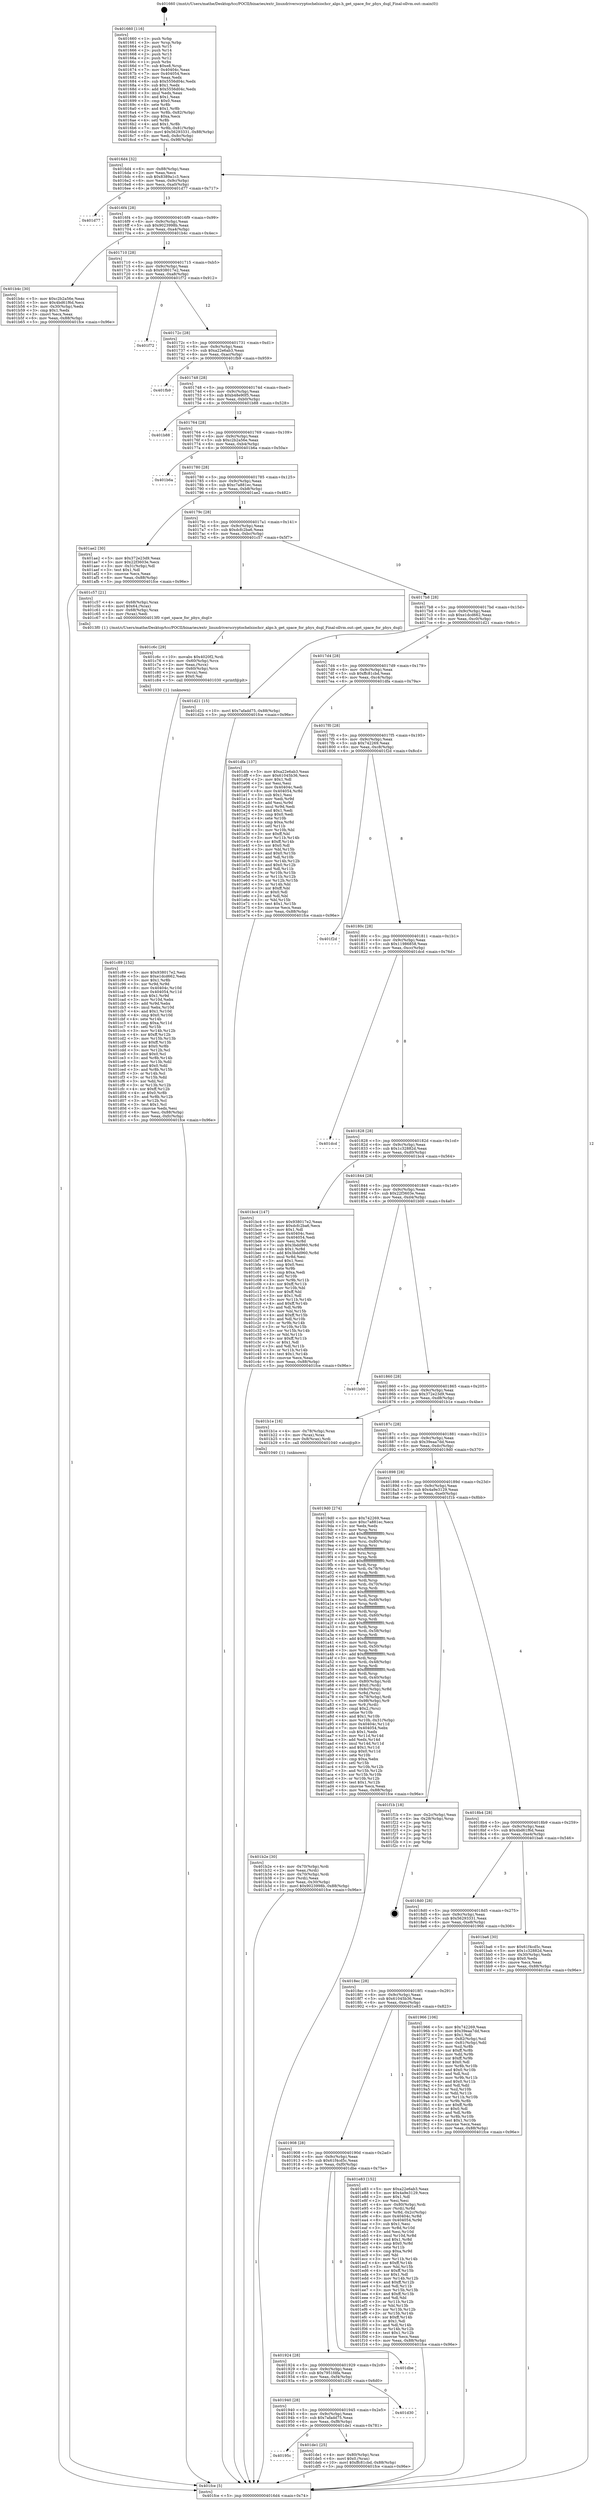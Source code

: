 digraph "0x401660" {
  label = "0x401660 (/mnt/c/Users/mathe/Desktop/tcc/POCII/binaries/extr_linuxdriverscryptochelsiochcr_algo.h_get_space_for_phys_dsgl_Final-ollvm.out::main(0))"
  labelloc = "t"
  node[shape=record]

  Entry [label="",width=0.3,height=0.3,shape=circle,fillcolor=black,style=filled]
  "0x4016d4" [label="{
     0x4016d4 [32]\l
     | [instrs]\l
     &nbsp;&nbsp;0x4016d4 \<+6\>: mov -0x88(%rbp),%eax\l
     &nbsp;&nbsp;0x4016da \<+2\>: mov %eax,%ecx\l
     &nbsp;&nbsp;0x4016dc \<+6\>: sub $0x8389a1c3,%ecx\l
     &nbsp;&nbsp;0x4016e2 \<+6\>: mov %eax,-0x9c(%rbp)\l
     &nbsp;&nbsp;0x4016e8 \<+6\>: mov %ecx,-0xa0(%rbp)\l
     &nbsp;&nbsp;0x4016ee \<+6\>: je 0000000000401d77 \<main+0x717\>\l
  }"]
  "0x401d77" [label="{
     0x401d77\l
  }", style=dashed]
  "0x4016f4" [label="{
     0x4016f4 [28]\l
     | [instrs]\l
     &nbsp;&nbsp;0x4016f4 \<+5\>: jmp 00000000004016f9 \<main+0x99\>\l
     &nbsp;&nbsp;0x4016f9 \<+6\>: mov -0x9c(%rbp),%eax\l
     &nbsp;&nbsp;0x4016ff \<+5\>: sub $0x9023998b,%eax\l
     &nbsp;&nbsp;0x401704 \<+6\>: mov %eax,-0xa4(%rbp)\l
     &nbsp;&nbsp;0x40170a \<+6\>: je 0000000000401b4c \<main+0x4ec\>\l
  }"]
  Exit [label="",width=0.3,height=0.3,shape=circle,fillcolor=black,style=filled,peripheries=2]
  "0x401b4c" [label="{
     0x401b4c [30]\l
     | [instrs]\l
     &nbsp;&nbsp;0x401b4c \<+5\>: mov $0xc2b2a56e,%eax\l
     &nbsp;&nbsp;0x401b51 \<+5\>: mov $0x4bd61f6d,%ecx\l
     &nbsp;&nbsp;0x401b56 \<+3\>: mov -0x30(%rbp),%edx\l
     &nbsp;&nbsp;0x401b59 \<+3\>: cmp $0x1,%edx\l
     &nbsp;&nbsp;0x401b5c \<+3\>: cmovl %ecx,%eax\l
     &nbsp;&nbsp;0x401b5f \<+6\>: mov %eax,-0x88(%rbp)\l
     &nbsp;&nbsp;0x401b65 \<+5\>: jmp 0000000000401fce \<main+0x96e\>\l
  }"]
  "0x401710" [label="{
     0x401710 [28]\l
     | [instrs]\l
     &nbsp;&nbsp;0x401710 \<+5\>: jmp 0000000000401715 \<main+0xb5\>\l
     &nbsp;&nbsp;0x401715 \<+6\>: mov -0x9c(%rbp),%eax\l
     &nbsp;&nbsp;0x40171b \<+5\>: sub $0x938017e2,%eax\l
     &nbsp;&nbsp;0x401720 \<+6\>: mov %eax,-0xa8(%rbp)\l
     &nbsp;&nbsp;0x401726 \<+6\>: je 0000000000401f72 \<main+0x912\>\l
  }"]
  "0x40195c" [label="{
     0x40195c\l
  }", style=dashed]
  "0x401f72" [label="{
     0x401f72\l
  }", style=dashed]
  "0x40172c" [label="{
     0x40172c [28]\l
     | [instrs]\l
     &nbsp;&nbsp;0x40172c \<+5\>: jmp 0000000000401731 \<main+0xd1\>\l
     &nbsp;&nbsp;0x401731 \<+6\>: mov -0x9c(%rbp),%eax\l
     &nbsp;&nbsp;0x401737 \<+5\>: sub $0xa22e6ab3,%eax\l
     &nbsp;&nbsp;0x40173c \<+6\>: mov %eax,-0xac(%rbp)\l
     &nbsp;&nbsp;0x401742 \<+6\>: je 0000000000401fb9 \<main+0x959\>\l
  }"]
  "0x401de1" [label="{
     0x401de1 [25]\l
     | [instrs]\l
     &nbsp;&nbsp;0x401de1 \<+4\>: mov -0x80(%rbp),%rax\l
     &nbsp;&nbsp;0x401de5 \<+6\>: movl $0x0,(%rax)\l
     &nbsp;&nbsp;0x401deb \<+10\>: movl $0xffc81cbd,-0x88(%rbp)\l
     &nbsp;&nbsp;0x401df5 \<+5\>: jmp 0000000000401fce \<main+0x96e\>\l
  }"]
  "0x401fb9" [label="{
     0x401fb9\l
  }", style=dashed]
  "0x401748" [label="{
     0x401748 [28]\l
     | [instrs]\l
     &nbsp;&nbsp;0x401748 \<+5\>: jmp 000000000040174d \<main+0xed\>\l
     &nbsp;&nbsp;0x40174d \<+6\>: mov -0x9c(%rbp),%eax\l
     &nbsp;&nbsp;0x401753 \<+5\>: sub $0xb48e90f5,%eax\l
     &nbsp;&nbsp;0x401758 \<+6\>: mov %eax,-0xb0(%rbp)\l
     &nbsp;&nbsp;0x40175e \<+6\>: je 0000000000401b88 \<main+0x528\>\l
  }"]
  "0x401940" [label="{
     0x401940 [28]\l
     | [instrs]\l
     &nbsp;&nbsp;0x401940 \<+5\>: jmp 0000000000401945 \<main+0x2e5\>\l
     &nbsp;&nbsp;0x401945 \<+6\>: mov -0x9c(%rbp),%eax\l
     &nbsp;&nbsp;0x40194b \<+5\>: sub $0x7afadd75,%eax\l
     &nbsp;&nbsp;0x401950 \<+6\>: mov %eax,-0xf8(%rbp)\l
     &nbsp;&nbsp;0x401956 \<+6\>: je 0000000000401de1 \<main+0x781\>\l
  }"]
  "0x401b88" [label="{
     0x401b88\l
  }", style=dashed]
  "0x401764" [label="{
     0x401764 [28]\l
     | [instrs]\l
     &nbsp;&nbsp;0x401764 \<+5\>: jmp 0000000000401769 \<main+0x109\>\l
     &nbsp;&nbsp;0x401769 \<+6\>: mov -0x9c(%rbp),%eax\l
     &nbsp;&nbsp;0x40176f \<+5\>: sub $0xc2b2a56e,%eax\l
     &nbsp;&nbsp;0x401774 \<+6\>: mov %eax,-0xb4(%rbp)\l
     &nbsp;&nbsp;0x40177a \<+6\>: je 0000000000401b6a \<main+0x50a\>\l
  }"]
  "0x401d30" [label="{
     0x401d30\l
  }", style=dashed]
  "0x401b6a" [label="{
     0x401b6a\l
  }", style=dashed]
  "0x401780" [label="{
     0x401780 [28]\l
     | [instrs]\l
     &nbsp;&nbsp;0x401780 \<+5\>: jmp 0000000000401785 \<main+0x125\>\l
     &nbsp;&nbsp;0x401785 \<+6\>: mov -0x9c(%rbp),%eax\l
     &nbsp;&nbsp;0x40178b \<+5\>: sub $0xc7a881ec,%eax\l
     &nbsp;&nbsp;0x401790 \<+6\>: mov %eax,-0xb8(%rbp)\l
     &nbsp;&nbsp;0x401796 \<+6\>: je 0000000000401ae2 \<main+0x482\>\l
  }"]
  "0x401924" [label="{
     0x401924 [28]\l
     | [instrs]\l
     &nbsp;&nbsp;0x401924 \<+5\>: jmp 0000000000401929 \<main+0x2c9\>\l
     &nbsp;&nbsp;0x401929 \<+6\>: mov -0x9c(%rbp),%eax\l
     &nbsp;&nbsp;0x40192f \<+5\>: sub $0x7951fdfa,%eax\l
     &nbsp;&nbsp;0x401934 \<+6\>: mov %eax,-0xf4(%rbp)\l
     &nbsp;&nbsp;0x40193a \<+6\>: je 0000000000401d30 \<main+0x6d0\>\l
  }"]
  "0x401ae2" [label="{
     0x401ae2 [30]\l
     | [instrs]\l
     &nbsp;&nbsp;0x401ae2 \<+5\>: mov $0x372e23d9,%eax\l
     &nbsp;&nbsp;0x401ae7 \<+5\>: mov $0x22f3603e,%ecx\l
     &nbsp;&nbsp;0x401aec \<+3\>: mov -0x31(%rbp),%dl\l
     &nbsp;&nbsp;0x401aef \<+3\>: test $0x1,%dl\l
     &nbsp;&nbsp;0x401af2 \<+3\>: cmovne %ecx,%eax\l
     &nbsp;&nbsp;0x401af5 \<+6\>: mov %eax,-0x88(%rbp)\l
     &nbsp;&nbsp;0x401afb \<+5\>: jmp 0000000000401fce \<main+0x96e\>\l
  }"]
  "0x40179c" [label="{
     0x40179c [28]\l
     | [instrs]\l
     &nbsp;&nbsp;0x40179c \<+5\>: jmp 00000000004017a1 \<main+0x141\>\l
     &nbsp;&nbsp;0x4017a1 \<+6\>: mov -0x9c(%rbp),%eax\l
     &nbsp;&nbsp;0x4017a7 \<+5\>: sub $0xdcfc2ba6,%eax\l
     &nbsp;&nbsp;0x4017ac \<+6\>: mov %eax,-0xbc(%rbp)\l
     &nbsp;&nbsp;0x4017b2 \<+6\>: je 0000000000401c57 \<main+0x5f7\>\l
  }"]
  "0x401dbe" [label="{
     0x401dbe\l
  }", style=dashed]
  "0x401c57" [label="{
     0x401c57 [21]\l
     | [instrs]\l
     &nbsp;&nbsp;0x401c57 \<+4\>: mov -0x68(%rbp),%rax\l
     &nbsp;&nbsp;0x401c5b \<+6\>: movl $0x64,(%rax)\l
     &nbsp;&nbsp;0x401c61 \<+4\>: mov -0x68(%rbp),%rax\l
     &nbsp;&nbsp;0x401c65 \<+2\>: mov (%rax),%edi\l
     &nbsp;&nbsp;0x401c67 \<+5\>: call 00000000004013f0 \<get_space_for_phys_dsgl\>\l
     | [calls]\l
     &nbsp;&nbsp;0x4013f0 \{1\} (/mnt/c/Users/mathe/Desktop/tcc/POCII/binaries/extr_linuxdriverscryptochelsiochcr_algo.h_get_space_for_phys_dsgl_Final-ollvm.out::get_space_for_phys_dsgl)\l
  }"]
  "0x4017b8" [label="{
     0x4017b8 [28]\l
     | [instrs]\l
     &nbsp;&nbsp;0x4017b8 \<+5\>: jmp 00000000004017bd \<main+0x15d\>\l
     &nbsp;&nbsp;0x4017bd \<+6\>: mov -0x9c(%rbp),%eax\l
     &nbsp;&nbsp;0x4017c3 \<+5\>: sub $0xe1dcd662,%eax\l
     &nbsp;&nbsp;0x4017c8 \<+6\>: mov %eax,-0xc0(%rbp)\l
     &nbsp;&nbsp;0x4017ce \<+6\>: je 0000000000401d21 \<main+0x6c1\>\l
  }"]
  "0x401908" [label="{
     0x401908 [28]\l
     | [instrs]\l
     &nbsp;&nbsp;0x401908 \<+5\>: jmp 000000000040190d \<main+0x2ad\>\l
     &nbsp;&nbsp;0x40190d \<+6\>: mov -0x9c(%rbp),%eax\l
     &nbsp;&nbsp;0x401913 \<+5\>: sub $0x61f4cd5c,%eax\l
     &nbsp;&nbsp;0x401918 \<+6\>: mov %eax,-0xf0(%rbp)\l
     &nbsp;&nbsp;0x40191e \<+6\>: je 0000000000401dbe \<main+0x75e\>\l
  }"]
  "0x401d21" [label="{
     0x401d21 [15]\l
     | [instrs]\l
     &nbsp;&nbsp;0x401d21 \<+10\>: movl $0x7afadd75,-0x88(%rbp)\l
     &nbsp;&nbsp;0x401d2b \<+5\>: jmp 0000000000401fce \<main+0x96e\>\l
  }"]
  "0x4017d4" [label="{
     0x4017d4 [28]\l
     | [instrs]\l
     &nbsp;&nbsp;0x4017d4 \<+5\>: jmp 00000000004017d9 \<main+0x179\>\l
     &nbsp;&nbsp;0x4017d9 \<+6\>: mov -0x9c(%rbp),%eax\l
     &nbsp;&nbsp;0x4017df \<+5\>: sub $0xffc81cbd,%eax\l
     &nbsp;&nbsp;0x4017e4 \<+6\>: mov %eax,-0xc4(%rbp)\l
     &nbsp;&nbsp;0x4017ea \<+6\>: je 0000000000401dfa \<main+0x79a\>\l
  }"]
  "0x401e83" [label="{
     0x401e83 [152]\l
     | [instrs]\l
     &nbsp;&nbsp;0x401e83 \<+5\>: mov $0xa22e6ab3,%eax\l
     &nbsp;&nbsp;0x401e88 \<+5\>: mov $0x4a9e3129,%ecx\l
     &nbsp;&nbsp;0x401e8d \<+2\>: mov $0x1,%dl\l
     &nbsp;&nbsp;0x401e8f \<+2\>: xor %esi,%esi\l
     &nbsp;&nbsp;0x401e91 \<+4\>: mov -0x80(%rbp),%rdi\l
     &nbsp;&nbsp;0x401e95 \<+3\>: mov (%rdi),%r8d\l
     &nbsp;&nbsp;0x401e98 \<+4\>: mov %r8d,-0x2c(%rbp)\l
     &nbsp;&nbsp;0x401e9c \<+8\>: mov 0x40404c,%r8d\l
     &nbsp;&nbsp;0x401ea4 \<+8\>: mov 0x404054,%r9d\l
     &nbsp;&nbsp;0x401eac \<+3\>: sub $0x1,%esi\l
     &nbsp;&nbsp;0x401eaf \<+3\>: mov %r8d,%r10d\l
     &nbsp;&nbsp;0x401eb2 \<+3\>: add %esi,%r10d\l
     &nbsp;&nbsp;0x401eb5 \<+4\>: imul %r10d,%r8d\l
     &nbsp;&nbsp;0x401eb9 \<+4\>: and $0x1,%r8d\l
     &nbsp;&nbsp;0x401ebd \<+4\>: cmp $0x0,%r8d\l
     &nbsp;&nbsp;0x401ec1 \<+4\>: sete %r11b\l
     &nbsp;&nbsp;0x401ec5 \<+4\>: cmp $0xa,%r9d\l
     &nbsp;&nbsp;0x401ec9 \<+3\>: setl %bl\l
     &nbsp;&nbsp;0x401ecc \<+3\>: mov %r11b,%r14b\l
     &nbsp;&nbsp;0x401ecf \<+4\>: xor $0xff,%r14b\l
     &nbsp;&nbsp;0x401ed3 \<+3\>: mov %bl,%r15b\l
     &nbsp;&nbsp;0x401ed6 \<+4\>: xor $0xff,%r15b\l
     &nbsp;&nbsp;0x401eda \<+3\>: xor $0x1,%dl\l
     &nbsp;&nbsp;0x401edd \<+3\>: mov %r14b,%r12b\l
     &nbsp;&nbsp;0x401ee0 \<+4\>: and $0xff,%r12b\l
     &nbsp;&nbsp;0x401ee4 \<+3\>: and %dl,%r11b\l
     &nbsp;&nbsp;0x401ee7 \<+3\>: mov %r15b,%r13b\l
     &nbsp;&nbsp;0x401eea \<+4\>: and $0xff,%r13b\l
     &nbsp;&nbsp;0x401eee \<+2\>: and %dl,%bl\l
     &nbsp;&nbsp;0x401ef0 \<+3\>: or %r11b,%r12b\l
     &nbsp;&nbsp;0x401ef3 \<+3\>: or %bl,%r13b\l
     &nbsp;&nbsp;0x401ef6 \<+3\>: xor %r13b,%r12b\l
     &nbsp;&nbsp;0x401ef9 \<+3\>: or %r15b,%r14b\l
     &nbsp;&nbsp;0x401efc \<+4\>: xor $0xff,%r14b\l
     &nbsp;&nbsp;0x401f00 \<+3\>: or $0x1,%dl\l
     &nbsp;&nbsp;0x401f03 \<+3\>: and %dl,%r14b\l
     &nbsp;&nbsp;0x401f06 \<+3\>: or %r14b,%r12b\l
     &nbsp;&nbsp;0x401f09 \<+4\>: test $0x1,%r12b\l
     &nbsp;&nbsp;0x401f0d \<+3\>: cmovne %ecx,%eax\l
     &nbsp;&nbsp;0x401f10 \<+6\>: mov %eax,-0x88(%rbp)\l
     &nbsp;&nbsp;0x401f16 \<+5\>: jmp 0000000000401fce \<main+0x96e\>\l
  }"]
  "0x401dfa" [label="{
     0x401dfa [137]\l
     | [instrs]\l
     &nbsp;&nbsp;0x401dfa \<+5\>: mov $0xa22e6ab3,%eax\l
     &nbsp;&nbsp;0x401dff \<+5\>: mov $0x61045b36,%ecx\l
     &nbsp;&nbsp;0x401e04 \<+2\>: mov $0x1,%dl\l
     &nbsp;&nbsp;0x401e06 \<+2\>: xor %esi,%esi\l
     &nbsp;&nbsp;0x401e08 \<+7\>: mov 0x40404c,%edi\l
     &nbsp;&nbsp;0x401e0f \<+8\>: mov 0x404054,%r8d\l
     &nbsp;&nbsp;0x401e17 \<+3\>: sub $0x1,%esi\l
     &nbsp;&nbsp;0x401e1a \<+3\>: mov %edi,%r9d\l
     &nbsp;&nbsp;0x401e1d \<+3\>: add %esi,%r9d\l
     &nbsp;&nbsp;0x401e20 \<+4\>: imul %r9d,%edi\l
     &nbsp;&nbsp;0x401e24 \<+3\>: and $0x1,%edi\l
     &nbsp;&nbsp;0x401e27 \<+3\>: cmp $0x0,%edi\l
     &nbsp;&nbsp;0x401e2a \<+4\>: sete %r10b\l
     &nbsp;&nbsp;0x401e2e \<+4\>: cmp $0xa,%r8d\l
     &nbsp;&nbsp;0x401e32 \<+4\>: setl %r11b\l
     &nbsp;&nbsp;0x401e36 \<+3\>: mov %r10b,%bl\l
     &nbsp;&nbsp;0x401e39 \<+3\>: xor $0xff,%bl\l
     &nbsp;&nbsp;0x401e3c \<+3\>: mov %r11b,%r14b\l
     &nbsp;&nbsp;0x401e3f \<+4\>: xor $0xff,%r14b\l
     &nbsp;&nbsp;0x401e43 \<+3\>: xor $0x0,%dl\l
     &nbsp;&nbsp;0x401e46 \<+3\>: mov %bl,%r15b\l
     &nbsp;&nbsp;0x401e49 \<+4\>: and $0x0,%r15b\l
     &nbsp;&nbsp;0x401e4d \<+3\>: and %dl,%r10b\l
     &nbsp;&nbsp;0x401e50 \<+3\>: mov %r14b,%r12b\l
     &nbsp;&nbsp;0x401e53 \<+4\>: and $0x0,%r12b\l
     &nbsp;&nbsp;0x401e57 \<+3\>: and %dl,%r11b\l
     &nbsp;&nbsp;0x401e5a \<+3\>: or %r10b,%r15b\l
     &nbsp;&nbsp;0x401e5d \<+3\>: or %r11b,%r12b\l
     &nbsp;&nbsp;0x401e60 \<+3\>: xor %r12b,%r15b\l
     &nbsp;&nbsp;0x401e63 \<+3\>: or %r14b,%bl\l
     &nbsp;&nbsp;0x401e66 \<+3\>: xor $0xff,%bl\l
     &nbsp;&nbsp;0x401e69 \<+3\>: or $0x0,%dl\l
     &nbsp;&nbsp;0x401e6c \<+2\>: and %dl,%bl\l
     &nbsp;&nbsp;0x401e6e \<+3\>: or %bl,%r15b\l
     &nbsp;&nbsp;0x401e71 \<+4\>: test $0x1,%r15b\l
     &nbsp;&nbsp;0x401e75 \<+3\>: cmovne %ecx,%eax\l
     &nbsp;&nbsp;0x401e78 \<+6\>: mov %eax,-0x88(%rbp)\l
     &nbsp;&nbsp;0x401e7e \<+5\>: jmp 0000000000401fce \<main+0x96e\>\l
  }"]
  "0x4017f0" [label="{
     0x4017f0 [28]\l
     | [instrs]\l
     &nbsp;&nbsp;0x4017f0 \<+5\>: jmp 00000000004017f5 \<main+0x195\>\l
     &nbsp;&nbsp;0x4017f5 \<+6\>: mov -0x9c(%rbp),%eax\l
     &nbsp;&nbsp;0x4017fb \<+5\>: sub $0x742269,%eax\l
     &nbsp;&nbsp;0x401800 \<+6\>: mov %eax,-0xc8(%rbp)\l
     &nbsp;&nbsp;0x401806 \<+6\>: je 0000000000401f2d \<main+0x8cd\>\l
  }"]
  "0x401c89" [label="{
     0x401c89 [152]\l
     | [instrs]\l
     &nbsp;&nbsp;0x401c89 \<+5\>: mov $0x938017e2,%esi\l
     &nbsp;&nbsp;0x401c8e \<+5\>: mov $0xe1dcd662,%edx\l
     &nbsp;&nbsp;0x401c93 \<+3\>: mov $0x1,%r8b\l
     &nbsp;&nbsp;0x401c96 \<+3\>: xor %r9d,%r9d\l
     &nbsp;&nbsp;0x401c99 \<+8\>: mov 0x40404c,%r10d\l
     &nbsp;&nbsp;0x401ca1 \<+8\>: mov 0x404054,%r11d\l
     &nbsp;&nbsp;0x401ca9 \<+4\>: sub $0x1,%r9d\l
     &nbsp;&nbsp;0x401cad \<+3\>: mov %r10d,%ebx\l
     &nbsp;&nbsp;0x401cb0 \<+3\>: add %r9d,%ebx\l
     &nbsp;&nbsp;0x401cb3 \<+4\>: imul %ebx,%r10d\l
     &nbsp;&nbsp;0x401cb7 \<+4\>: and $0x1,%r10d\l
     &nbsp;&nbsp;0x401cbb \<+4\>: cmp $0x0,%r10d\l
     &nbsp;&nbsp;0x401cbf \<+4\>: sete %r14b\l
     &nbsp;&nbsp;0x401cc3 \<+4\>: cmp $0xa,%r11d\l
     &nbsp;&nbsp;0x401cc7 \<+4\>: setl %r15b\l
     &nbsp;&nbsp;0x401ccb \<+3\>: mov %r14b,%r12b\l
     &nbsp;&nbsp;0x401cce \<+4\>: xor $0xff,%r12b\l
     &nbsp;&nbsp;0x401cd2 \<+3\>: mov %r15b,%r13b\l
     &nbsp;&nbsp;0x401cd5 \<+4\>: xor $0xff,%r13b\l
     &nbsp;&nbsp;0x401cd9 \<+4\>: xor $0x0,%r8b\l
     &nbsp;&nbsp;0x401cdd \<+3\>: mov %r12b,%cl\l
     &nbsp;&nbsp;0x401ce0 \<+3\>: and $0x0,%cl\l
     &nbsp;&nbsp;0x401ce3 \<+3\>: and %r8b,%r14b\l
     &nbsp;&nbsp;0x401ce6 \<+3\>: mov %r13b,%dil\l
     &nbsp;&nbsp;0x401ce9 \<+4\>: and $0x0,%dil\l
     &nbsp;&nbsp;0x401ced \<+3\>: and %r8b,%r15b\l
     &nbsp;&nbsp;0x401cf0 \<+3\>: or %r14b,%cl\l
     &nbsp;&nbsp;0x401cf3 \<+3\>: or %r15b,%dil\l
     &nbsp;&nbsp;0x401cf6 \<+3\>: xor %dil,%cl\l
     &nbsp;&nbsp;0x401cf9 \<+3\>: or %r13b,%r12b\l
     &nbsp;&nbsp;0x401cfc \<+4\>: xor $0xff,%r12b\l
     &nbsp;&nbsp;0x401d00 \<+4\>: or $0x0,%r8b\l
     &nbsp;&nbsp;0x401d04 \<+3\>: and %r8b,%r12b\l
     &nbsp;&nbsp;0x401d07 \<+3\>: or %r12b,%cl\l
     &nbsp;&nbsp;0x401d0a \<+3\>: test $0x1,%cl\l
     &nbsp;&nbsp;0x401d0d \<+3\>: cmovne %edx,%esi\l
     &nbsp;&nbsp;0x401d10 \<+6\>: mov %esi,-0x88(%rbp)\l
     &nbsp;&nbsp;0x401d16 \<+6\>: mov %eax,-0xfc(%rbp)\l
     &nbsp;&nbsp;0x401d1c \<+5\>: jmp 0000000000401fce \<main+0x96e\>\l
  }"]
  "0x401f2d" [label="{
     0x401f2d\l
  }", style=dashed]
  "0x40180c" [label="{
     0x40180c [28]\l
     | [instrs]\l
     &nbsp;&nbsp;0x40180c \<+5\>: jmp 0000000000401811 \<main+0x1b1\>\l
     &nbsp;&nbsp;0x401811 \<+6\>: mov -0x9c(%rbp),%eax\l
     &nbsp;&nbsp;0x401817 \<+5\>: sub $0x11986858,%eax\l
     &nbsp;&nbsp;0x40181c \<+6\>: mov %eax,-0xcc(%rbp)\l
     &nbsp;&nbsp;0x401822 \<+6\>: je 0000000000401dcd \<main+0x76d\>\l
  }"]
  "0x401c6c" [label="{
     0x401c6c [29]\l
     | [instrs]\l
     &nbsp;&nbsp;0x401c6c \<+10\>: movabs $0x4020f2,%rdi\l
     &nbsp;&nbsp;0x401c76 \<+4\>: mov -0x60(%rbp),%rcx\l
     &nbsp;&nbsp;0x401c7a \<+2\>: mov %eax,(%rcx)\l
     &nbsp;&nbsp;0x401c7c \<+4\>: mov -0x60(%rbp),%rcx\l
     &nbsp;&nbsp;0x401c80 \<+2\>: mov (%rcx),%esi\l
     &nbsp;&nbsp;0x401c82 \<+2\>: mov $0x0,%al\l
     &nbsp;&nbsp;0x401c84 \<+5\>: call 0000000000401030 \<printf@plt\>\l
     | [calls]\l
     &nbsp;&nbsp;0x401030 \{1\} (unknown)\l
  }"]
  "0x401dcd" [label="{
     0x401dcd\l
  }", style=dashed]
  "0x401828" [label="{
     0x401828 [28]\l
     | [instrs]\l
     &nbsp;&nbsp;0x401828 \<+5\>: jmp 000000000040182d \<main+0x1cd\>\l
     &nbsp;&nbsp;0x40182d \<+6\>: mov -0x9c(%rbp),%eax\l
     &nbsp;&nbsp;0x401833 \<+5\>: sub $0x1c32882d,%eax\l
     &nbsp;&nbsp;0x401838 \<+6\>: mov %eax,-0xd0(%rbp)\l
     &nbsp;&nbsp;0x40183e \<+6\>: je 0000000000401bc4 \<main+0x564\>\l
  }"]
  "0x401b2e" [label="{
     0x401b2e [30]\l
     | [instrs]\l
     &nbsp;&nbsp;0x401b2e \<+4\>: mov -0x70(%rbp),%rdi\l
     &nbsp;&nbsp;0x401b32 \<+2\>: mov %eax,(%rdi)\l
     &nbsp;&nbsp;0x401b34 \<+4\>: mov -0x70(%rbp),%rdi\l
     &nbsp;&nbsp;0x401b38 \<+2\>: mov (%rdi),%eax\l
     &nbsp;&nbsp;0x401b3a \<+3\>: mov %eax,-0x30(%rbp)\l
     &nbsp;&nbsp;0x401b3d \<+10\>: movl $0x9023998b,-0x88(%rbp)\l
     &nbsp;&nbsp;0x401b47 \<+5\>: jmp 0000000000401fce \<main+0x96e\>\l
  }"]
  "0x401bc4" [label="{
     0x401bc4 [147]\l
     | [instrs]\l
     &nbsp;&nbsp;0x401bc4 \<+5\>: mov $0x938017e2,%eax\l
     &nbsp;&nbsp;0x401bc9 \<+5\>: mov $0xdcfc2ba6,%ecx\l
     &nbsp;&nbsp;0x401bce \<+2\>: mov $0x1,%dl\l
     &nbsp;&nbsp;0x401bd0 \<+7\>: mov 0x40404c,%esi\l
     &nbsp;&nbsp;0x401bd7 \<+7\>: mov 0x404054,%edi\l
     &nbsp;&nbsp;0x401bde \<+3\>: mov %esi,%r8d\l
     &nbsp;&nbsp;0x401be1 \<+7\>: sub $0x3bdd960,%r8d\l
     &nbsp;&nbsp;0x401be8 \<+4\>: sub $0x1,%r8d\l
     &nbsp;&nbsp;0x401bec \<+7\>: add $0x3bdd960,%r8d\l
     &nbsp;&nbsp;0x401bf3 \<+4\>: imul %r8d,%esi\l
     &nbsp;&nbsp;0x401bf7 \<+3\>: and $0x1,%esi\l
     &nbsp;&nbsp;0x401bfa \<+3\>: cmp $0x0,%esi\l
     &nbsp;&nbsp;0x401bfd \<+4\>: sete %r9b\l
     &nbsp;&nbsp;0x401c01 \<+3\>: cmp $0xa,%edi\l
     &nbsp;&nbsp;0x401c04 \<+4\>: setl %r10b\l
     &nbsp;&nbsp;0x401c08 \<+3\>: mov %r9b,%r11b\l
     &nbsp;&nbsp;0x401c0b \<+4\>: xor $0xff,%r11b\l
     &nbsp;&nbsp;0x401c0f \<+3\>: mov %r10b,%bl\l
     &nbsp;&nbsp;0x401c12 \<+3\>: xor $0xff,%bl\l
     &nbsp;&nbsp;0x401c15 \<+3\>: xor $0x1,%dl\l
     &nbsp;&nbsp;0x401c18 \<+3\>: mov %r11b,%r14b\l
     &nbsp;&nbsp;0x401c1b \<+4\>: and $0xff,%r14b\l
     &nbsp;&nbsp;0x401c1f \<+3\>: and %dl,%r9b\l
     &nbsp;&nbsp;0x401c22 \<+3\>: mov %bl,%r15b\l
     &nbsp;&nbsp;0x401c25 \<+4\>: and $0xff,%r15b\l
     &nbsp;&nbsp;0x401c29 \<+3\>: and %dl,%r10b\l
     &nbsp;&nbsp;0x401c2c \<+3\>: or %r9b,%r14b\l
     &nbsp;&nbsp;0x401c2f \<+3\>: or %r10b,%r15b\l
     &nbsp;&nbsp;0x401c32 \<+3\>: xor %r15b,%r14b\l
     &nbsp;&nbsp;0x401c35 \<+3\>: or %bl,%r11b\l
     &nbsp;&nbsp;0x401c38 \<+4\>: xor $0xff,%r11b\l
     &nbsp;&nbsp;0x401c3c \<+3\>: or $0x1,%dl\l
     &nbsp;&nbsp;0x401c3f \<+3\>: and %dl,%r11b\l
     &nbsp;&nbsp;0x401c42 \<+3\>: or %r11b,%r14b\l
     &nbsp;&nbsp;0x401c45 \<+4\>: test $0x1,%r14b\l
     &nbsp;&nbsp;0x401c49 \<+3\>: cmovne %ecx,%eax\l
     &nbsp;&nbsp;0x401c4c \<+6\>: mov %eax,-0x88(%rbp)\l
     &nbsp;&nbsp;0x401c52 \<+5\>: jmp 0000000000401fce \<main+0x96e\>\l
  }"]
  "0x401844" [label="{
     0x401844 [28]\l
     | [instrs]\l
     &nbsp;&nbsp;0x401844 \<+5\>: jmp 0000000000401849 \<main+0x1e9\>\l
     &nbsp;&nbsp;0x401849 \<+6\>: mov -0x9c(%rbp),%eax\l
     &nbsp;&nbsp;0x40184f \<+5\>: sub $0x22f3603e,%eax\l
     &nbsp;&nbsp;0x401854 \<+6\>: mov %eax,-0xd4(%rbp)\l
     &nbsp;&nbsp;0x40185a \<+6\>: je 0000000000401b00 \<main+0x4a0\>\l
  }"]
  "0x401660" [label="{
     0x401660 [116]\l
     | [instrs]\l
     &nbsp;&nbsp;0x401660 \<+1\>: push %rbp\l
     &nbsp;&nbsp;0x401661 \<+3\>: mov %rsp,%rbp\l
     &nbsp;&nbsp;0x401664 \<+2\>: push %r15\l
     &nbsp;&nbsp;0x401666 \<+2\>: push %r14\l
     &nbsp;&nbsp;0x401668 \<+2\>: push %r13\l
     &nbsp;&nbsp;0x40166a \<+2\>: push %r12\l
     &nbsp;&nbsp;0x40166c \<+1\>: push %rbx\l
     &nbsp;&nbsp;0x40166d \<+7\>: sub $0xe8,%rsp\l
     &nbsp;&nbsp;0x401674 \<+7\>: mov 0x40404c,%eax\l
     &nbsp;&nbsp;0x40167b \<+7\>: mov 0x404054,%ecx\l
     &nbsp;&nbsp;0x401682 \<+2\>: mov %eax,%edx\l
     &nbsp;&nbsp;0x401684 \<+6\>: sub $0x5556d04c,%edx\l
     &nbsp;&nbsp;0x40168a \<+3\>: sub $0x1,%edx\l
     &nbsp;&nbsp;0x40168d \<+6\>: add $0x5556d04c,%edx\l
     &nbsp;&nbsp;0x401693 \<+3\>: imul %edx,%eax\l
     &nbsp;&nbsp;0x401696 \<+3\>: and $0x1,%eax\l
     &nbsp;&nbsp;0x401699 \<+3\>: cmp $0x0,%eax\l
     &nbsp;&nbsp;0x40169c \<+4\>: sete %r8b\l
     &nbsp;&nbsp;0x4016a0 \<+4\>: and $0x1,%r8b\l
     &nbsp;&nbsp;0x4016a4 \<+7\>: mov %r8b,-0x82(%rbp)\l
     &nbsp;&nbsp;0x4016ab \<+3\>: cmp $0xa,%ecx\l
     &nbsp;&nbsp;0x4016ae \<+4\>: setl %r8b\l
     &nbsp;&nbsp;0x4016b2 \<+4\>: and $0x1,%r8b\l
     &nbsp;&nbsp;0x4016b6 \<+7\>: mov %r8b,-0x81(%rbp)\l
     &nbsp;&nbsp;0x4016bd \<+10\>: movl $0x56293331,-0x88(%rbp)\l
     &nbsp;&nbsp;0x4016c7 \<+6\>: mov %edi,-0x8c(%rbp)\l
     &nbsp;&nbsp;0x4016cd \<+7\>: mov %rsi,-0x98(%rbp)\l
  }"]
  "0x401b00" [label="{
     0x401b00\l
  }", style=dashed]
  "0x401860" [label="{
     0x401860 [28]\l
     | [instrs]\l
     &nbsp;&nbsp;0x401860 \<+5\>: jmp 0000000000401865 \<main+0x205\>\l
     &nbsp;&nbsp;0x401865 \<+6\>: mov -0x9c(%rbp),%eax\l
     &nbsp;&nbsp;0x40186b \<+5\>: sub $0x372e23d9,%eax\l
     &nbsp;&nbsp;0x401870 \<+6\>: mov %eax,-0xd8(%rbp)\l
     &nbsp;&nbsp;0x401876 \<+6\>: je 0000000000401b1e \<main+0x4be\>\l
  }"]
  "0x401fce" [label="{
     0x401fce [5]\l
     | [instrs]\l
     &nbsp;&nbsp;0x401fce \<+5\>: jmp 00000000004016d4 \<main+0x74\>\l
  }"]
  "0x401b1e" [label="{
     0x401b1e [16]\l
     | [instrs]\l
     &nbsp;&nbsp;0x401b1e \<+4\>: mov -0x78(%rbp),%rax\l
     &nbsp;&nbsp;0x401b22 \<+3\>: mov (%rax),%rax\l
     &nbsp;&nbsp;0x401b25 \<+4\>: mov 0x8(%rax),%rdi\l
     &nbsp;&nbsp;0x401b29 \<+5\>: call 0000000000401040 \<atoi@plt\>\l
     | [calls]\l
     &nbsp;&nbsp;0x401040 \{1\} (unknown)\l
  }"]
  "0x40187c" [label="{
     0x40187c [28]\l
     | [instrs]\l
     &nbsp;&nbsp;0x40187c \<+5\>: jmp 0000000000401881 \<main+0x221\>\l
     &nbsp;&nbsp;0x401881 \<+6\>: mov -0x9c(%rbp),%eax\l
     &nbsp;&nbsp;0x401887 \<+5\>: sub $0x39eaa7dd,%eax\l
     &nbsp;&nbsp;0x40188c \<+6\>: mov %eax,-0xdc(%rbp)\l
     &nbsp;&nbsp;0x401892 \<+6\>: je 00000000004019d0 \<main+0x370\>\l
  }"]
  "0x4018ec" [label="{
     0x4018ec [28]\l
     | [instrs]\l
     &nbsp;&nbsp;0x4018ec \<+5\>: jmp 00000000004018f1 \<main+0x291\>\l
     &nbsp;&nbsp;0x4018f1 \<+6\>: mov -0x9c(%rbp),%eax\l
     &nbsp;&nbsp;0x4018f7 \<+5\>: sub $0x61045b36,%eax\l
     &nbsp;&nbsp;0x4018fc \<+6\>: mov %eax,-0xec(%rbp)\l
     &nbsp;&nbsp;0x401902 \<+6\>: je 0000000000401e83 \<main+0x823\>\l
  }"]
  "0x4019d0" [label="{
     0x4019d0 [274]\l
     | [instrs]\l
     &nbsp;&nbsp;0x4019d0 \<+5\>: mov $0x742269,%eax\l
     &nbsp;&nbsp;0x4019d5 \<+5\>: mov $0xc7a881ec,%ecx\l
     &nbsp;&nbsp;0x4019da \<+2\>: xor %edx,%edx\l
     &nbsp;&nbsp;0x4019dc \<+3\>: mov %rsp,%rsi\l
     &nbsp;&nbsp;0x4019df \<+4\>: add $0xfffffffffffffff0,%rsi\l
     &nbsp;&nbsp;0x4019e3 \<+3\>: mov %rsi,%rsp\l
     &nbsp;&nbsp;0x4019e6 \<+4\>: mov %rsi,-0x80(%rbp)\l
     &nbsp;&nbsp;0x4019ea \<+3\>: mov %rsp,%rsi\l
     &nbsp;&nbsp;0x4019ed \<+4\>: add $0xfffffffffffffff0,%rsi\l
     &nbsp;&nbsp;0x4019f1 \<+3\>: mov %rsi,%rsp\l
     &nbsp;&nbsp;0x4019f4 \<+3\>: mov %rsp,%rdi\l
     &nbsp;&nbsp;0x4019f7 \<+4\>: add $0xfffffffffffffff0,%rdi\l
     &nbsp;&nbsp;0x4019fb \<+3\>: mov %rdi,%rsp\l
     &nbsp;&nbsp;0x4019fe \<+4\>: mov %rdi,-0x78(%rbp)\l
     &nbsp;&nbsp;0x401a02 \<+3\>: mov %rsp,%rdi\l
     &nbsp;&nbsp;0x401a05 \<+4\>: add $0xfffffffffffffff0,%rdi\l
     &nbsp;&nbsp;0x401a09 \<+3\>: mov %rdi,%rsp\l
     &nbsp;&nbsp;0x401a0c \<+4\>: mov %rdi,-0x70(%rbp)\l
     &nbsp;&nbsp;0x401a10 \<+3\>: mov %rsp,%rdi\l
     &nbsp;&nbsp;0x401a13 \<+4\>: add $0xfffffffffffffff0,%rdi\l
     &nbsp;&nbsp;0x401a17 \<+3\>: mov %rdi,%rsp\l
     &nbsp;&nbsp;0x401a1a \<+4\>: mov %rdi,-0x68(%rbp)\l
     &nbsp;&nbsp;0x401a1e \<+3\>: mov %rsp,%rdi\l
     &nbsp;&nbsp;0x401a21 \<+4\>: add $0xfffffffffffffff0,%rdi\l
     &nbsp;&nbsp;0x401a25 \<+3\>: mov %rdi,%rsp\l
     &nbsp;&nbsp;0x401a28 \<+4\>: mov %rdi,-0x60(%rbp)\l
     &nbsp;&nbsp;0x401a2c \<+3\>: mov %rsp,%rdi\l
     &nbsp;&nbsp;0x401a2f \<+4\>: add $0xfffffffffffffff0,%rdi\l
     &nbsp;&nbsp;0x401a33 \<+3\>: mov %rdi,%rsp\l
     &nbsp;&nbsp;0x401a36 \<+4\>: mov %rdi,-0x58(%rbp)\l
     &nbsp;&nbsp;0x401a3a \<+3\>: mov %rsp,%rdi\l
     &nbsp;&nbsp;0x401a3d \<+4\>: add $0xfffffffffffffff0,%rdi\l
     &nbsp;&nbsp;0x401a41 \<+3\>: mov %rdi,%rsp\l
     &nbsp;&nbsp;0x401a44 \<+4\>: mov %rdi,-0x50(%rbp)\l
     &nbsp;&nbsp;0x401a48 \<+3\>: mov %rsp,%rdi\l
     &nbsp;&nbsp;0x401a4b \<+4\>: add $0xfffffffffffffff0,%rdi\l
     &nbsp;&nbsp;0x401a4f \<+3\>: mov %rdi,%rsp\l
     &nbsp;&nbsp;0x401a52 \<+4\>: mov %rdi,-0x48(%rbp)\l
     &nbsp;&nbsp;0x401a56 \<+3\>: mov %rsp,%rdi\l
     &nbsp;&nbsp;0x401a59 \<+4\>: add $0xfffffffffffffff0,%rdi\l
     &nbsp;&nbsp;0x401a5d \<+3\>: mov %rdi,%rsp\l
     &nbsp;&nbsp;0x401a60 \<+4\>: mov %rdi,-0x40(%rbp)\l
     &nbsp;&nbsp;0x401a64 \<+4\>: mov -0x80(%rbp),%rdi\l
     &nbsp;&nbsp;0x401a68 \<+6\>: movl $0x0,(%rdi)\l
     &nbsp;&nbsp;0x401a6e \<+7\>: mov -0x8c(%rbp),%r8d\l
     &nbsp;&nbsp;0x401a75 \<+3\>: mov %r8d,(%rsi)\l
     &nbsp;&nbsp;0x401a78 \<+4\>: mov -0x78(%rbp),%rdi\l
     &nbsp;&nbsp;0x401a7c \<+7\>: mov -0x98(%rbp),%r9\l
     &nbsp;&nbsp;0x401a83 \<+3\>: mov %r9,(%rdi)\l
     &nbsp;&nbsp;0x401a86 \<+3\>: cmpl $0x2,(%rsi)\l
     &nbsp;&nbsp;0x401a89 \<+4\>: setne %r10b\l
     &nbsp;&nbsp;0x401a8d \<+4\>: and $0x1,%r10b\l
     &nbsp;&nbsp;0x401a91 \<+4\>: mov %r10b,-0x31(%rbp)\l
     &nbsp;&nbsp;0x401a95 \<+8\>: mov 0x40404c,%r11d\l
     &nbsp;&nbsp;0x401a9d \<+7\>: mov 0x404054,%ebx\l
     &nbsp;&nbsp;0x401aa4 \<+3\>: sub $0x1,%edx\l
     &nbsp;&nbsp;0x401aa7 \<+3\>: mov %r11d,%r14d\l
     &nbsp;&nbsp;0x401aaa \<+3\>: add %edx,%r14d\l
     &nbsp;&nbsp;0x401aad \<+4\>: imul %r14d,%r11d\l
     &nbsp;&nbsp;0x401ab1 \<+4\>: and $0x1,%r11d\l
     &nbsp;&nbsp;0x401ab5 \<+4\>: cmp $0x0,%r11d\l
     &nbsp;&nbsp;0x401ab9 \<+4\>: sete %r10b\l
     &nbsp;&nbsp;0x401abd \<+3\>: cmp $0xa,%ebx\l
     &nbsp;&nbsp;0x401ac0 \<+4\>: setl %r15b\l
     &nbsp;&nbsp;0x401ac4 \<+3\>: mov %r10b,%r12b\l
     &nbsp;&nbsp;0x401ac7 \<+3\>: and %r15b,%r12b\l
     &nbsp;&nbsp;0x401aca \<+3\>: xor %r15b,%r10b\l
     &nbsp;&nbsp;0x401acd \<+3\>: or %r10b,%r12b\l
     &nbsp;&nbsp;0x401ad0 \<+4\>: test $0x1,%r12b\l
     &nbsp;&nbsp;0x401ad4 \<+3\>: cmovne %ecx,%eax\l
     &nbsp;&nbsp;0x401ad7 \<+6\>: mov %eax,-0x88(%rbp)\l
     &nbsp;&nbsp;0x401add \<+5\>: jmp 0000000000401fce \<main+0x96e\>\l
  }"]
  "0x401898" [label="{
     0x401898 [28]\l
     | [instrs]\l
     &nbsp;&nbsp;0x401898 \<+5\>: jmp 000000000040189d \<main+0x23d\>\l
     &nbsp;&nbsp;0x40189d \<+6\>: mov -0x9c(%rbp),%eax\l
     &nbsp;&nbsp;0x4018a3 \<+5\>: sub $0x4a9e3129,%eax\l
     &nbsp;&nbsp;0x4018a8 \<+6\>: mov %eax,-0xe0(%rbp)\l
     &nbsp;&nbsp;0x4018ae \<+6\>: je 0000000000401f1b \<main+0x8bb\>\l
  }"]
  "0x401966" [label="{
     0x401966 [106]\l
     | [instrs]\l
     &nbsp;&nbsp;0x401966 \<+5\>: mov $0x742269,%eax\l
     &nbsp;&nbsp;0x40196b \<+5\>: mov $0x39eaa7dd,%ecx\l
     &nbsp;&nbsp;0x401970 \<+2\>: mov $0x1,%dl\l
     &nbsp;&nbsp;0x401972 \<+7\>: mov -0x82(%rbp),%sil\l
     &nbsp;&nbsp;0x401979 \<+7\>: mov -0x81(%rbp),%dil\l
     &nbsp;&nbsp;0x401980 \<+3\>: mov %sil,%r8b\l
     &nbsp;&nbsp;0x401983 \<+4\>: xor $0xff,%r8b\l
     &nbsp;&nbsp;0x401987 \<+3\>: mov %dil,%r9b\l
     &nbsp;&nbsp;0x40198a \<+4\>: xor $0xff,%r9b\l
     &nbsp;&nbsp;0x40198e \<+3\>: xor $0x0,%dl\l
     &nbsp;&nbsp;0x401991 \<+3\>: mov %r8b,%r10b\l
     &nbsp;&nbsp;0x401994 \<+4\>: and $0x0,%r10b\l
     &nbsp;&nbsp;0x401998 \<+3\>: and %dl,%sil\l
     &nbsp;&nbsp;0x40199b \<+3\>: mov %r9b,%r11b\l
     &nbsp;&nbsp;0x40199e \<+4\>: and $0x0,%r11b\l
     &nbsp;&nbsp;0x4019a2 \<+3\>: and %dl,%dil\l
     &nbsp;&nbsp;0x4019a5 \<+3\>: or %sil,%r10b\l
     &nbsp;&nbsp;0x4019a8 \<+3\>: or %dil,%r11b\l
     &nbsp;&nbsp;0x4019ab \<+3\>: xor %r11b,%r10b\l
     &nbsp;&nbsp;0x4019ae \<+3\>: or %r9b,%r8b\l
     &nbsp;&nbsp;0x4019b1 \<+4\>: xor $0xff,%r8b\l
     &nbsp;&nbsp;0x4019b5 \<+3\>: or $0x0,%dl\l
     &nbsp;&nbsp;0x4019b8 \<+3\>: and %dl,%r8b\l
     &nbsp;&nbsp;0x4019bb \<+3\>: or %r8b,%r10b\l
     &nbsp;&nbsp;0x4019be \<+4\>: test $0x1,%r10b\l
     &nbsp;&nbsp;0x4019c2 \<+3\>: cmovne %ecx,%eax\l
     &nbsp;&nbsp;0x4019c5 \<+6\>: mov %eax,-0x88(%rbp)\l
     &nbsp;&nbsp;0x4019cb \<+5\>: jmp 0000000000401fce \<main+0x96e\>\l
  }"]
  "0x401f1b" [label="{
     0x401f1b [18]\l
     | [instrs]\l
     &nbsp;&nbsp;0x401f1b \<+3\>: mov -0x2c(%rbp),%eax\l
     &nbsp;&nbsp;0x401f1e \<+4\>: lea -0x28(%rbp),%rsp\l
     &nbsp;&nbsp;0x401f22 \<+1\>: pop %rbx\l
     &nbsp;&nbsp;0x401f23 \<+2\>: pop %r12\l
     &nbsp;&nbsp;0x401f25 \<+2\>: pop %r13\l
     &nbsp;&nbsp;0x401f27 \<+2\>: pop %r14\l
     &nbsp;&nbsp;0x401f29 \<+2\>: pop %r15\l
     &nbsp;&nbsp;0x401f2b \<+1\>: pop %rbp\l
     &nbsp;&nbsp;0x401f2c \<+1\>: ret\l
  }"]
  "0x4018b4" [label="{
     0x4018b4 [28]\l
     | [instrs]\l
     &nbsp;&nbsp;0x4018b4 \<+5\>: jmp 00000000004018b9 \<main+0x259\>\l
     &nbsp;&nbsp;0x4018b9 \<+6\>: mov -0x9c(%rbp),%eax\l
     &nbsp;&nbsp;0x4018bf \<+5\>: sub $0x4bd61f6d,%eax\l
     &nbsp;&nbsp;0x4018c4 \<+6\>: mov %eax,-0xe4(%rbp)\l
     &nbsp;&nbsp;0x4018ca \<+6\>: je 0000000000401ba6 \<main+0x546\>\l
  }"]
  "0x4018d0" [label="{
     0x4018d0 [28]\l
     | [instrs]\l
     &nbsp;&nbsp;0x4018d0 \<+5\>: jmp 00000000004018d5 \<main+0x275\>\l
     &nbsp;&nbsp;0x4018d5 \<+6\>: mov -0x9c(%rbp),%eax\l
     &nbsp;&nbsp;0x4018db \<+5\>: sub $0x56293331,%eax\l
     &nbsp;&nbsp;0x4018e0 \<+6\>: mov %eax,-0xe8(%rbp)\l
     &nbsp;&nbsp;0x4018e6 \<+6\>: je 0000000000401966 \<main+0x306\>\l
  }"]
  "0x401ba6" [label="{
     0x401ba6 [30]\l
     | [instrs]\l
     &nbsp;&nbsp;0x401ba6 \<+5\>: mov $0x61f4cd5c,%eax\l
     &nbsp;&nbsp;0x401bab \<+5\>: mov $0x1c32882d,%ecx\l
     &nbsp;&nbsp;0x401bb0 \<+3\>: mov -0x30(%rbp),%edx\l
     &nbsp;&nbsp;0x401bb3 \<+3\>: cmp $0x0,%edx\l
     &nbsp;&nbsp;0x401bb6 \<+3\>: cmove %ecx,%eax\l
     &nbsp;&nbsp;0x401bb9 \<+6\>: mov %eax,-0x88(%rbp)\l
     &nbsp;&nbsp;0x401bbf \<+5\>: jmp 0000000000401fce \<main+0x96e\>\l
  }"]
  Entry -> "0x401660" [label=" 1"]
  "0x4016d4" -> "0x401d77" [label=" 0"]
  "0x4016d4" -> "0x4016f4" [label=" 13"]
  "0x401f1b" -> Exit [label=" 1"]
  "0x4016f4" -> "0x401b4c" [label=" 1"]
  "0x4016f4" -> "0x401710" [label=" 12"]
  "0x401e83" -> "0x401fce" [label=" 1"]
  "0x401710" -> "0x401f72" [label=" 0"]
  "0x401710" -> "0x40172c" [label=" 12"]
  "0x401dfa" -> "0x401fce" [label=" 1"]
  "0x40172c" -> "0x401fb9" [label=" 0"]
  "0x40172c" -> "0x401748" [label=" 12"]
  "0x401de1" -> "0x401fce" [label=" 1"]
  "0x401748" -> "0x401b88" [label=" 0"]
  "0x401748" -> "0x401764" [label=" 12"]
  "0x401940" -> "0x401de1" [label=" 1"]
  "0x401764" -> "0x401b6a" [label=" 0"]
  "0x401764" -> "0x401780" [label=" 12"]
  "0x401940" -> "0x40195c" [label=" 0"]
  "0x401780" -> "0x401ae2" [label=" 1"]
  "0x401780" -> "0x40179c" [label=" 11"]
  "0x401924" -> "0x401d30" [label=" 0"]
  "0x40179c" -> "0x401c57" [label=" 1"]
  "0x40179c" -> "0x4017b8" [label=" 10"]
  "0x401924" -> "0x401940" [label=" 1"]
  "0x4017b8" -> "0x401d21" [label=" 1"]
  "0x4017b8" -> "0x4017d4" [label=" 9"]
  "0x401908" -> "0x401dbe" [label=" 0"]
  "0x4017d4" -> "0x401dfa" [label=" 1"]
  "0x4017d4" -> "0x4017f0" [label=" 8"]
  "0x401908" -> "0x401924" [label=" 1"]
  "0x4017f0" -> "0x401f2d" [label=" 0"]
  "0x4017f0" -> "0x40180c" [label=" 8"]
  "0x4018ec" -> "0x401e83" [label=" 1"]
  "0x40180c" -> "0x401dcd" [label=" 0"]
  "0x40180c" -> "0x401828" [label=" 8"]
  "0x4018ec" -> "0x401908" [label=" 1"]
  "0x401828" -> "0x401bc4" [label=" 1"]
  "0x401828" -> "0x401844" [label=" 7"]
  "0x401d21" -> "0x401fce" [label=" 1"]
  "0x401844" -> "0x401b00" [label=" 0"]
  "0x401844" -> "0x401860" [label=" 7"]
  "0x401c6c" -> "0x401c89" [label=" 1"]
  "0x401860" -> "0x401b1e" [label=" 1"]
  "0x401860" -> "0x40187c" [label=" 6"]
  "0x401c57" -> "0x401c6c" [label=" 1"]
  "0x40187c" -> "0x4019d0" [label=" 1"]
  "0x40187c" -> "0x401898" [label=" 5"]
  "0x401bc4" -> "0x401fce" [label=" 1"]
  "0x401898" -> "0x401f1b" [label=" 1"]
  "0x401898" -> "0x4018b4" [label=" 4"]
  "0x401ba6" -> "0x401fce" [label=" 1"]
  "0x4018b4" -> "0x401ba6" [label=" 1"]
  "0x4018b4" -> "0x4018d0" [label=" 3"]
  "0x401b4c" -> "0x401fce" [label=" 1"]
  "0x4018d0" -> "0x401966" [label=" 1"]
  "0x4018d0" -> "0x4018ec" [label=" 2"]
  "0x401966" -> "0x401fce" [label=" 1"]
  "0x401660" -> "0x4016d4" [label=" 1"]
  "0x401fce" -> "0x4016d4" [label=" 12"]
  "0x401c89" -> "0x401fce" [label=" 1"]
  "0x4019d0" -> "0x401fce" [label=" 1"]
  "0x401ae2" -> "0x401fce" [label=" 1"]
  "0x401b1e" -> "0x401b2e" [label=" 1"]
  "0x401b2e" -> "0x401fce" [label=" 1"]
}
